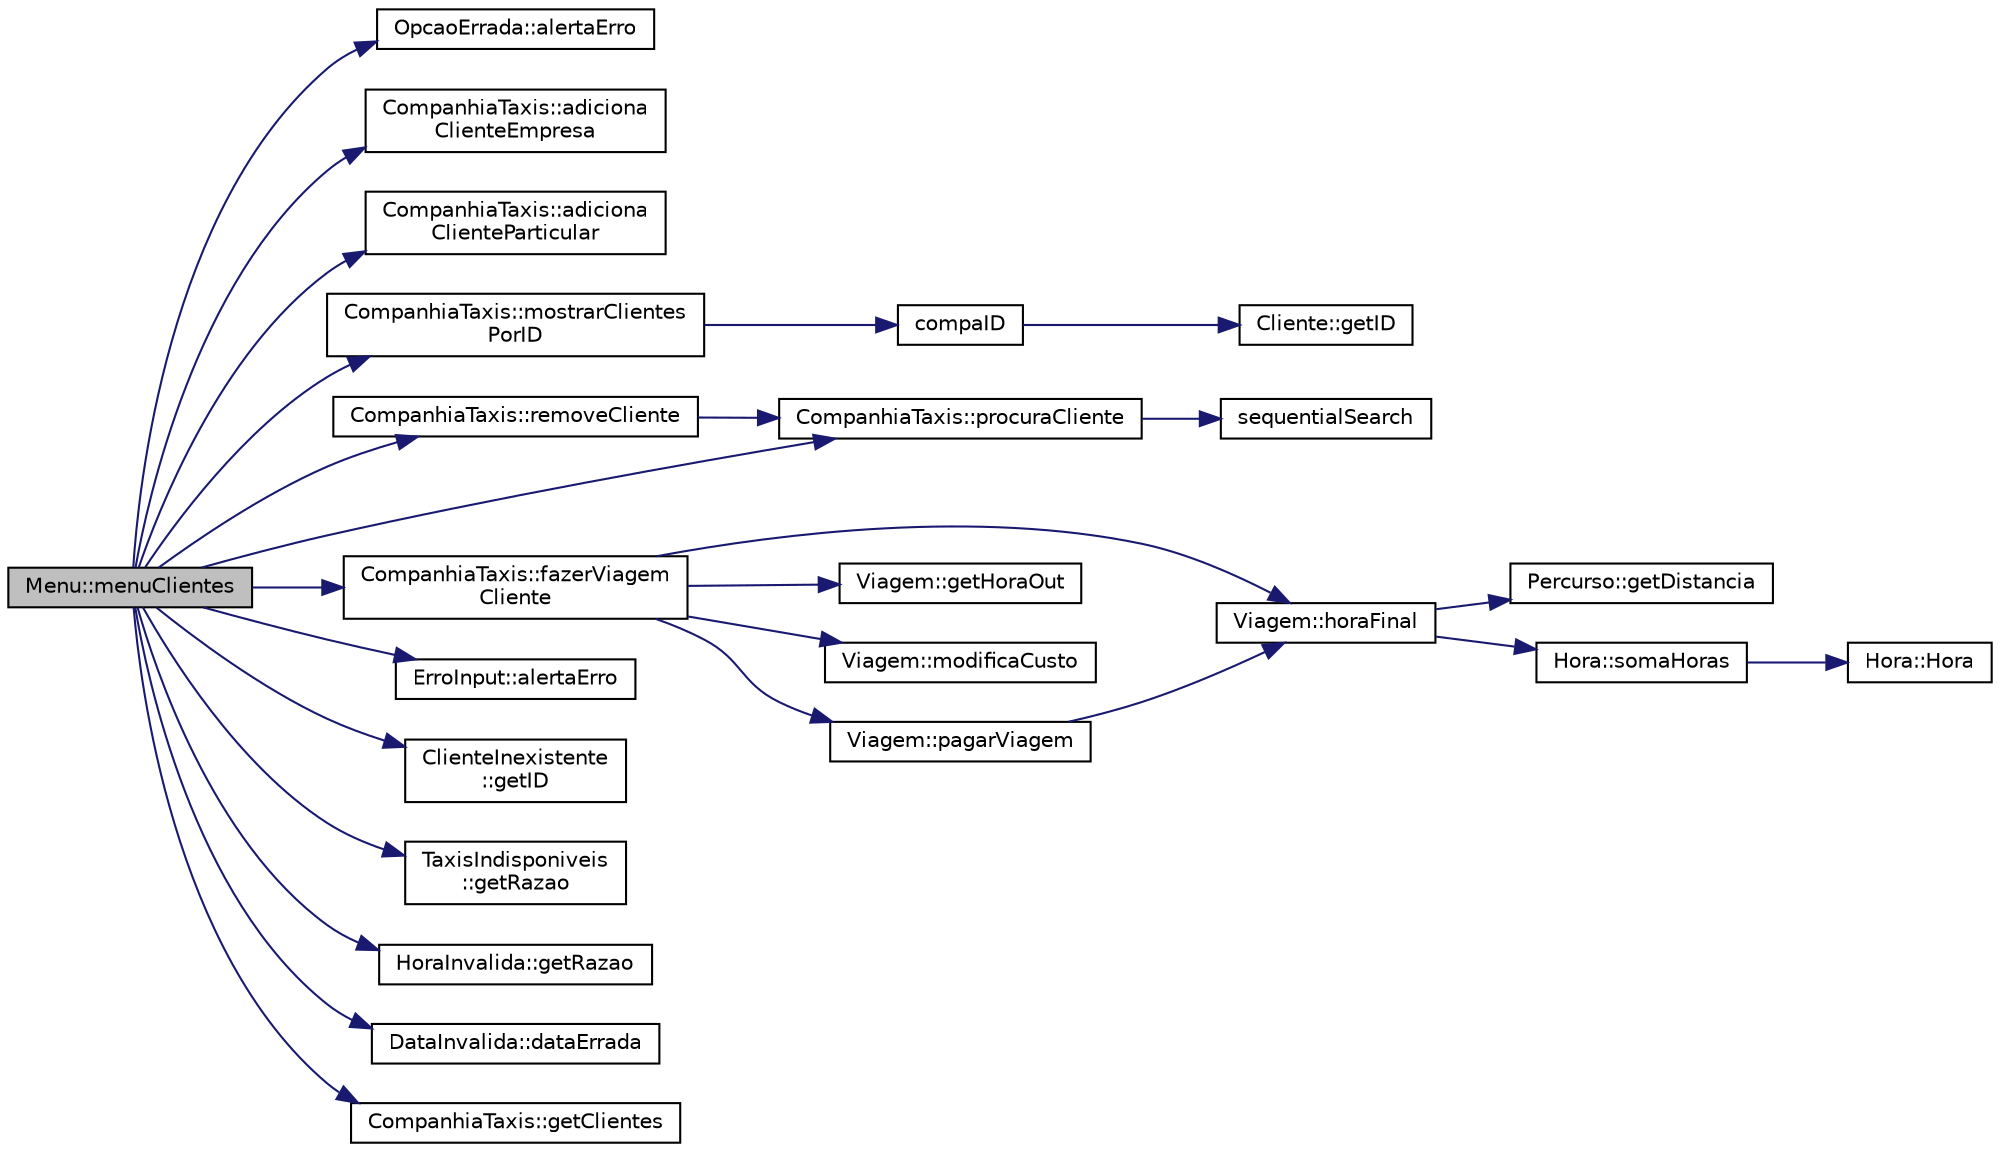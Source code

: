 digraph "Menu::menuClientes"
{
  edge [fontname="Helvetica",fontsize="10",labelfontname="Helvetica",labelfontsize="10"];
  node [fontname="Helvetica",fontsize="10",shape=record];
  rankdir="LR";
  Node97 [label="Menu::menuClientes",height=0.2,width=0.4,color="black", fillcolor="grey75", style="filled", fontcolor="black"];
  Node97 -> Node98 [color="midnightblue",fontsize="10",style="solid",fontname="Helvetica"];
  Node98 [label="OpcaoErrada::alertaErro",height=0.2,width=0.4,color="black", fillcolor="white", style="filled",URL="$class_opcao_errada.html#a26bc1d7170a0ef29e3a9eae58760ac6f"];
  Node97 -> Node99 [color="midnightblue",fontsize="10",style="solid",fontname="Helvetica"];
  Node99 [label="CompanhiaTaxis::adiciona\lClienteEmpresa",height=0.2,width=0.4,color="black", fillcolor="white", style="filled",URL="$class_companhia_taxis.html#af080e3d223856b45f6d54ce0e05fdfca",tooltip="função que adiciona um cliente empresa à lista de clientes "];
  Node97 -> Node100 [color="midnightblue",fontsize="10",style="solid",fontname="Helvetica"];
  Node100 [label="CompanhiaTaxis::adiciona\lClienteParticular",height=0.2,width=0.4,color="black", fillcolor="white", style="filled",URL="$class_companhia_taxis.html#ad1e93d309abfded2f77a9ac666abda9b",tooltip="função que adiciona um cliente particular à lista de clientes "];
  Node97 -> Node101 [color="midnightblue",fontsize="10",style="solid",fontname="Helvetica"];
  Node101 [label="CompanhiaTaxis::mostrarClientes\lPorID",height=0.2,width=0.4,color="black", fillcolor="white", style="filled",URL="$class_companhia_taxis.html#af88b12183df33c9e9018e0d888d9d3ba",tooltip="função que imprime todos os clientes por ordem crescente de id "];
  Node101 -> Node102 [color="midnightblue",fontsize="10",style="solid",fontname="Helvetica"];
  Node102 [label="compaID",height=0.2,width=0.4,color="black", fillcolor="white", style="filled",URL="$_companhia_taxis_8cpp.html#a10e6eed672c3c5875b7445c3a7cd4e3e"];
  Node102 -> Node103 [color="midnightblue",fontsize="10",style="solid",fontname="Helvetica"];
  Node103 [label="Cliente::getID",height=0.2,width=0.4,color="black", fillcolor="white", style="filled",URL="$class_cliente.html#a46bb7e4db84a2ebb62e3333dd1d7e21b",tooltip="função para obter o id de utente cliente "];
  Node97 -> Node104 [color="midnightblue",fontsize="10",style="solid",fontname="Helvetica"];
  Node104 [label="CompanhiaTaxis::removeCliente",height=0.2,width=0.4,color="black", fillcolor="white", style="filled",URL="$class_companhia_taxis.html#a7485931a27987af67f33ce67ae7ea2fd",tooltip="função para eliminar cliente "];
  Node104 -> Node105 [color="midnightblue",fontsize="10",style="solid",fontname="Helvetica"];
  Node105 [label="CompanhiaTaxis::procuraCliente",height=0.2,width=0.4,color="black", fillcolor="white", style="filled",URL="$class_companhia_taxis.html#afa0e3741302ef2d98d97c8ecf57d6a8c",tooltip="função para procurar cliente "];
  Node105 -> Node106 [color="midnightblue",fontsize="10",style="solid",fontname="Helvetica"];
  Node106 [label="sequentialSearch",height=0.2,width=0.4,color="black", fillcolor="white", style="filled",URL="$sequential_search_8h.html#acd555ad1f1fc3b2011aab63641f98151"];
  Node97 -> Node105 [color="midnightblue",fontsize="10",style="solid",fontname="Helvetica"];
  Node97 -> Node107 [color="midnightblue",fontsize="10",style="solid",fontname="Helvetica"];
  Node107 [label="CompanhiaTaxis::fazerViagem\lCliente",height=0.2,width=0.4,color="black", fillcolor="white", style="filled",URL="$class_companhia_taxis.html#aaf9c7bd7996ccfb64ed57128051b57ec",tooltip="função cria uma viagem de cliente "];
  Node107 -> Node108 [color="midnightblue",fontsize="10",style="solid",fontname="Helvetica"];
  Node108 [label="Viagem::horaFinal",height=0.2,width=0.4,color="black", fillcolor="white", style="filled",URL="$class_viagem.html#a8c955d57cb23fab49f726065e6eed20c",tooltip="função que calcula a hora final da viagem "];
  Node108 -> Node109 [color="midnightblue",fontsize="10",style="solid",fontname="Helvetica"];
  Node109 [label="Percurso::getDistancia",height=0.2,width=0.4,color="black", fillcolor="white", style="filled",URL="$class_percurso.html#a0f8920294007befff27924c4850ffb44",tooltip="função para obter distância "];
  Node108 -> Node110 [color="midnightblue",fontsize="10",style="solid",fontname="Helvetica"];
  Node110 [label="Hora::somaHoras",height=0.2,width=0.4,color="black", fillcolor="white", style="filled",URL="$class_hora.html#ad54ed49a29096cc68e7090522a53f164",tooltip="função que soma minutos a uma determinada hora "];
  Node110 -> Node111 [color="midnightblue",fontsize="10",style="solid",fontname="Helvetica"];
  Node111 [label="Hora::Hora",height=0.2,width=0.4,color="black", fillcolor="white", style="filled",URL="$class_hora.html#a90c18369977bbf1bf3a7370d8ea9e9ae",tooltip="construtor da classe Hora vazio "];
  Node107 -> Node112 [color="midnightblue",fontsize="10",style="solid",fontname="Helvetica"];
  Node112 [label="Viagem::getHoraOut",height=0.2,width=0.4,color="black", fillcolor="white", style="filled",URL="$class_viagem.html#afd88cf72c79798019634e6656e41f2d1",tooltip="função para obter hora de fim "];
  Node107 -> Node113 [color="midnightblue",fontsize="10",style="solid",fontname="Helvetica"];
  Node113 [label="Viagem::modificaCusto",height=0.2,width=0.4,color="black", fillcolor="white", style="filled",URL="$class_viagem.html#a4ef85ee9e94cb814f7160936dbe7df80",tooltip="função que calcula custo viagem com desconto "];
  Node107 -> Node114 [color="midnightblue",fontsize="10",style="solid",fontname="Helvetica"];
  Node114 [label="Viagem::pagarViagem",height=0.2,width=0.4,color="black", fillcolor="white", style="filled",URL="$class_viagem.html#a4348e5d34d25b6e0964cc25a0708fec9",tooltip="função que calcula o custo da viagem "];
  Node114 -> Node108 [color="midnightblue",fontsize="10",style="solid",fontname="Helvetica"];
  Node97 -> Node115 [color="midnightblue",fontsize="10",style="solid",fontname="Helvetica"];
  Node115 [label="ErroInput::alertaErro",height=0.2,width=0.4,color="black", fillcolor="white", style="filled",URL="$class_erro_input.html#aa4fbfcf2c76e9d74da9a525831bf7efb"];
  Node97 -> Node116 [color="midnightblue",fontsize="10",style="solid",fontname="Helvetica"];
  Node116 [label="ClienteInexistente\l::getID",height=0.2,width=0.4,color="black", fillcolor="white", style="filled",URL="$class_cliente_inexistente.html#a80dfb079ffdabcbaac8ce72ee312d685",tooltip="função para obter id que provocou excessão "];
  Node97 -> Node117 [color="midnightblue",fontsize="10",style="solid",fontname="Helvetica"];
  Node117 [label="TaxisIndisponiveis\l::getRazao",height=0.2,width=0.4,color="black", fillcolor="white", style="filled",URL="$class_taxis_indisponiveis.html#a2b10868ccdb1ecff8429f2d6646d6123",tooltip="função para obter r que provocou excessão "];
  Node97 -> Node118 [color="midnightblue",fontsize="10",style="solid",fontname="Helvetica"];
  Node118 [label="HoraInvalida::getRazao",height=0.2,width=0.4,color="black", fillcolor="white", style="filled",URL="$class_hora_invalida.html#add9cce215a06803ea9bdd0345f1cc7f7",tooltip="função para obter r que provocou excessão "];
  Node97 -> Node119 [color="midnightblue",fontsize="10",style="solid",fontname="Helvetica"];
  Node119 [label="DataInvalida::dataErrada",height=0.2,width=0.4,color="black", fillcolor="white", style="filled",URL="$class_data_invalida.html#ad556f85f63b6ba49d7b7b78154ecf6d7",tooltip="função classe excessão "];
  Node97 -> Node120 [color="midnightblue",fontsize="10",style="solid",fontname="Helvetica"];
  Node120 [label="CompanhiaTaxis::getClientes",height=0.2,width=0.4,color="black", fillcolor="white", style="filled",URL="$class_companhia_taxis.html#a361e0a5a5685543138d11f5924a46f91",tooltip="função para obter lista de clientes "];
}

